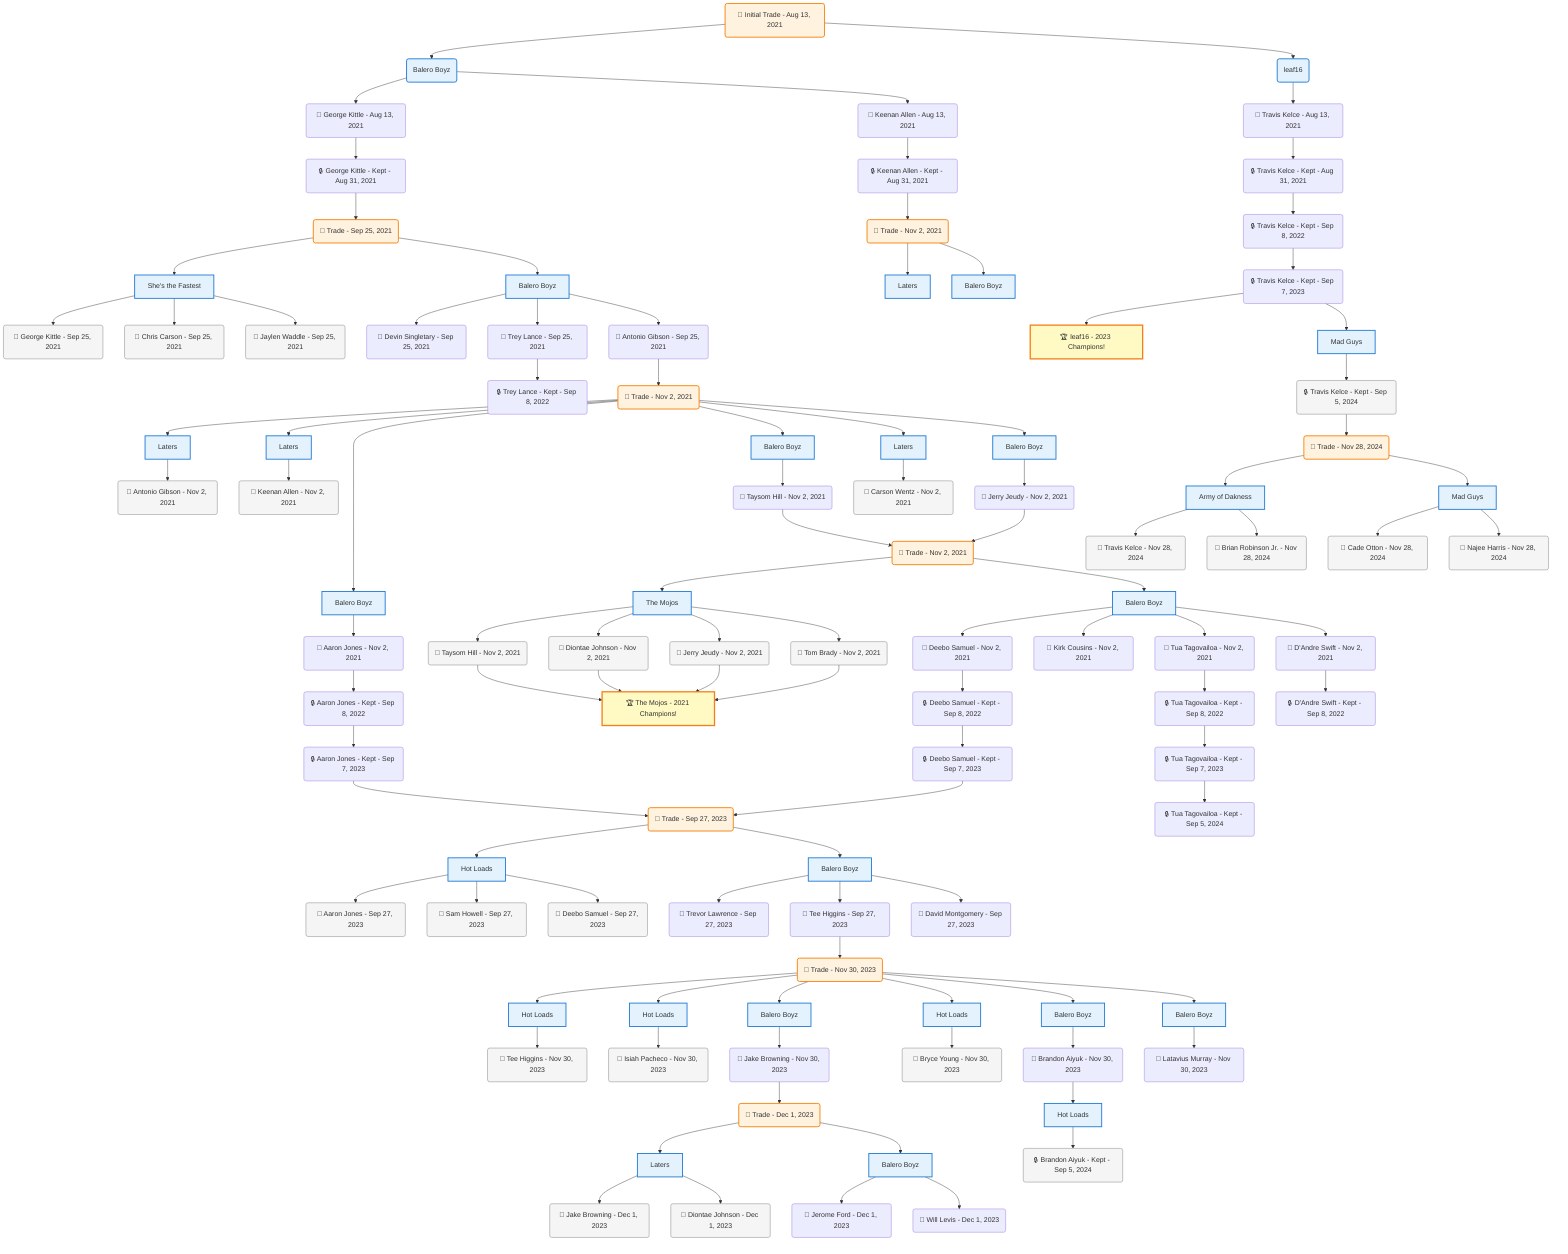 flowchart TD

    TRADE_MAIN("🔄 Initial Trade - Aug 13, 2021")
    TEAM_1("Balero Boyz")
    TEAM_2("leaf16")
    NODE_3d696e17-9dc2-4a41-be94-276c5e29fa64("🔄 George Kittle - Aug 13, 2021")
    NODE_1a204ce1-b235-486a-9d42-922bacb04d68("🔒 George Kittle - Kept - Aug 31, 2021")
    TRADE_c2631b57-1328-4ca8-bb4e-2ecef9df359f_3("🔄 Trade - Sep 25, 2021")
    TEAM_4449259f-64af-44fd-9235-1facc0926234_4["She's the Fastest"]
    NODE_8a888112-7518-4140-ac7a-1ab4c2b52129("🔄 George Kittle - Sep 25, 2021")
    NODE_eea9ad08-6593-4eb5-bdba-6d53c5cb9632("🔄 Chris Carson - Sep 25, 2021")
    NODE_c610c85b-3eaa-419a-acc0-e532325945ff("🔄 Jaylen Waddle - Sep 25, 2021")
    TEAM_2feaf03e-fb22-498e-ac8f-e596b6ba7810_5["Balero Boyz"]
    NODE_15a49f73-db85-45d1-ab04-1fe0e71c7be8("🔄 Devin Singletary - Sep 25, 2021")
    NODE_775b5cf6-3db8-4bcb-aaf0-516ea635fec4("🔄 Trey Lance - Sep 25, 2021")
    NODE_85516b04-b691-4f54-b67d-2c07c89e272e("🔒 Trey Lance - Kept - Sep 8, 2022")
    NODE_f234b997-f731-49ef-a192-766c7c4d4250("🔄 Antonio Gibson - Sep 25, 2021")
    TRADE_54e32b72-c61b-419c-8ca0-513f3e693e78_6("🔄 Trade - Nov 2, 2021")
    TEAM_825928a9-7194-43aa-b7ae-fc78c2510b16_7["Laters"]
    NODE_0e5eff14-7269-4c33-ab75-28182075a275("🔄 Antonio Gibson - Nov 2, 2021")
    TEAM_825928a9-7194-43aa-b7ae-fc78c2510b16_8["Laters"]
    NODE_5183f3b9-1858-4676-8605-290d0b9a1b52("🔄 Keenan Allen - Nov 2, 2021")
    TEAM_2feaf03e-fb22-498e-ac8f-e596b6ba7810_9["Balero Boyz"]
    NODE_a6b32bfb-892b-4dd2-aaed-50bd1c11191e("🔄 Aaron Jones - Nov 2, 2021")
    NODE_70e6b04d-0bb2-4e42-adc1-9d7e956e5529("🔒 Aaron Jones - Kept - Sep 8, 2022")
    NODE_b4abeafd-55cb-442a-8c1c-b9970a59c406("🔒 Aaron Jones - Kept - Sep 7, 2023")
    TRADE_a87ca260-7a67-4fda-b702-48aca8c93813_10("🔄 Trade - Sep 27, 2023")
    TEAM_8e9f18ff-62c3-40e8-bb10-32f74cf4ee33_11["Hot Loads"]
    NODE_4a0dd846-1b74-448d-96e3-1362af9ea147("🔄 Aaron Jones - Sep 27, 2023")
    NODE_b53204e1-97f3-4b20-94c4-113c02694b27("🔄 Sam Howell - Sep 27, 2023")
    NODE_c8106337-9eec-4786-b963-273acb19ea43("🔄 Deebo Samuel - Sep 27, 2023")
    TEAM_2feaf03e-fb22-498e-ac8f-e596b6ba7810_12["Balero Boyz"]
    NODE_a226803a-f683-470b-9e1b-2d3be487344a("🔄 Trevor Lawrence - Sep 27, 2023")
    NODE_d1321948-0010-45b8-9f9c-50ed5e494a00("🔄 Tee Higgins - Sep 27, 2023")
    TRADE_096eb1bd-0c8c-47b6-8694-b7e5b9b554bb_13("🔄 Trade - Nov 30, 2023")
    TEAM_8e9f18ff-62c3-40e8-bb10-32f74cf4ee33_14["Hot Loads"]
    NODE_edb4c243-db7e-4f64-8bdc-bade130a392b("🔄 Tee Higgins - Nov 30, 2023")
    TEAM_8e9f18ff-62c3-40e8-bb10-32f74cf4ee33_15["Hot Loads"]
    NODE_f5515b42-9c7e-4b93-8598-13c8b5ae5b08("🔄 Isiah Pacheco - Nov 30, 2023")
    TEAM_2feaf03e-fb22-498e-ac8f-e596b6ba7810_16["Balero Boyz"]
    NODE_70209dbd-bd24-4e7c-afe3-4acaa45fc330("🔄 Jake Browning - Nov 30, 2023")
    TRADE_b81b1ae3-8803-4c8d-aa1c-a9dcbee7cab8_17("🔄 Trade - Dec 1, 2023")
    TEAM_825928a9-7194-43aa-b7ae-fc78c2510b16_18["Laters"]
    NODE_774272ec-1db8-490f-a990-88ad27ff6390("🔄 Jake Browning - Dec 1, 2023")
    NODE_08dcab2e-90d0-4861-b771-091fe3b528ae("🔄 Diontae Johnson - Dec 1, 2023")
    TEAM_2feaf03e-fb22-498e-ac8f-e596b6ba7810_19["Balero Boyz"]
    NODE_a5ac4d89-76ce-4521-bd76-1ed69d435fcf("🔄 Jerome Ford - Dec 1, 2023")
    NODE_2b17c560-29ec-45de-9fe4-c9d1e620d457("🔄 Will Levis - Dec 1, 2023")
    TEAM_8e9f18ff-62c3-40e8-bb10-32f74cf4ee33_20["Hot Loads"]
    NODE_cd00920e-c054-43e1-bdd3-ab18c8a18f9d("🔄 Bryce Young - Nov 30, 2023")
    TEAM_2feaf03e-fb22-498e-ac8f-e596b6ba7810_21["Balero Boyz"]
    NODE_86da2683-6b97-420b-a33c-b4757533e053("🔄 Brandon Aiyuk - Nov 30, 2023")
    TEAM_8e9f18ff-62c3-40e8-bb10-32f74cf4ee33_22["Hot Loads"]
    NODE_c7fbef9a-9a99-4ffc-ab16-f0cf2644b4db("🔒 Brandon Aiyuk - Kept - Sep 5, 2024")
    TEAM_2feaf03e-fb22-498e-ac8f-e596b6ba7810_23["Balero Boyz"]
    NODE_da88e1b2-3fb3-4a2f-85dd-b7f446ff24e7("🔄 Latavius Murray - Nov 30, 2023")
    NODE_c76d0f13-8bb8-4e7e-ad9e-8f2498ccd9f8("🔄 David Montgomery - Sep 27, 2023")
    TEAM_2feaf03e-fb22-498e-ac8f-e596b6ba7810_24["Balero Boyz"]
    NODE_35ac53d8-1fbd-4867-b927-526ea0aa1c6c("🔄 Taysom Hill - Nov 2, 2021")
    TRADE_04808a61-2c61-4353-bc3a-57812cd6a425_25("🔄 Trade - Nov 2, 2021")
    TEAM_bbe2d0ad-54cf-4c22-be82-b2a5f262a157_26["The Mojos"]
    NODE_f7bc687e-ab4d-4272-b0e7-7aa2e585cdbc("🔄 Taysom Hill - Nov 2, 2021")
    CHAMP_bbe2d0ad-54cf-4c22-be82-b2a5f262a157_2021["🏆 The Mojos - 2021 Champions!"]
    NODE_c08325a9-393f-4c0f-a6b3-52e92d2c6814("🔄 Diontae Johnson - Nov 2, 2021")
    NODE_3a0e7723-ad1d-4624-83a9-64e36a2836c2("🔄 Jerry Jeudy - Nov 2, 2021")
    NODE_27f0180e-24c8-449b-a324-916d871905a4("🔄 Tom Brady - Nov 2, 2021")
    TEAM_2feaf03e-fb22-498e-ac8f-e596b6ba7810_27["Balero Boyz"]
    NODE_2b74e28a-16aa-484b-aed1-48c88f0a48fc("🔄 Deebo Samuel - Nov 2, 2021")
    NODE_0ac39663-8a17-4702-8783-a8d636accdfe("🔒 Deebo Samuel - Kept - Sep 8, 2022")
    NODE_732e0825-3200-44eb-88f5-892f888ff987("🔒 Deebo Samuel - Kept - Sep 7, 2023")
    NODE_e2439a48-5038-46a9-aabb-7eee9f73bc6c("🔄 Kirk Cousins - Nov 2, 2021")
    NODE_d4a74ede-ff56-49a1-9bb0-943494afbdf5("🔄 Tua Tagovailoa - Nov 2, 2021")
    NODE_aaf779ba-39c8-4bcd-a1bb-a1ed58117ac8("🔒 Tua Tagovailoa - Kept - Sep 8, 2022")
    NODE_a1634b7e-959d-4669-815d-2cab859f2d15("🔒 Tua Tagovailoa - Kept - Sep 7, 2023")
    NODE_9fdca591-5940-4a2c-a99d-046a644db761("🔒 Tua Tagovailoa - Kept - Sep 5, 2024")
    NODE_43b36d55-4b30-4bbb-a10f-963af3cd2e07("🔄 D'Andre Swift - Nov 2, 2021")
    NODE_eadbbdf3-1df2-429d-aa6c-7f7a9fac97bb("🔒 D'Andre Swift - Kept - Sep 8, 2022")
    TEAM_825928a9-7194-43aa-b7ae-fc78c2510b16_28["Laters"]
    NODE_03d895df-93cc-4dda-b8a6-a558ef7be5b0("🔄 Carson Wentz - Nov 2, 2021")
    TEAM_2feaf03e-fb22-498e-ac8f-e596b6ba7810_29["Balero Boyz"]
    NODE_b6e8bd96-ef5b-49ce-9848-cb0b2990bfaa("🔄 Jerry Jeudy - Nov 2, 2021")
    NODE_3e678166-0df9-45da-8e18-33ccc2a03c69("🔄 Keenan Allen - Aug 13, 2021")
    NODE_80cff42f-9867-44e0-b569-fac14ab9b18a("🔒 Keenan Allen - Kept - Aug 31, 2021")
    TRADE_54e32b72-c61b-419c-8ca0-513f3e693e78_30("🔄 Trade - Nov 2, 2021")
    TEAM_825928a9-7194-43aa-b7ae-fc78c2510b16_31["Laters"]
    TEAM_2feaf03e-fb22-498e-ac8f-e596b6ba7810_32["Balero Boyz"]
    NODE_de4fa6e8-3307-40f5-a4b6-e714244e04c7("🔄 Travis Kelce - Aug 13, 2021")
    NODE_2fd94fe1-3d5b-427e-89ac-31dc17d8d1c9("🔒 Travis Kelce - Kept - Aug 31, 2021")
    NODE_6c473683-7ef6-47bd-b363-5c3a360af341("🔒 Travis Kelce - Kept - Sep 8, 2022")
    NODE_d88e3fea-f656-4f17-836d-3aebc55bd542("🔒 Travis Kelce - Kept - Sep 7, 2023")
    CHAMP_66fb98f4-89a7-45f9-893a-b41d71e6249d_2023["🏆 leaf16 - 2023 Champions!"]
    TEAM_f5908944-6efd-40eb-af54-6c53004e0e2f_33["Mad Guys"]
    NODE_26017a60-81cf-44ae-af8f-89080c4827aa("🔒 Travis Kelce - Kept - Sep 5, 2024")
    TRADE_a278f397-2431-4532-beee-c14792305f4f_34("🔄 Trade - Nov 28, 2024")
    TEAM_40f7599b-e68f-4bf4-9553-bf7e10924635_35["Army of Dakness"]
    NODE_e99f8f4c-28ff-4d95-8c5c-135cad89451f("🔄 Travis Kelce - Nov 28, 2024")
    NODE_37c356de-5dd5-4d3d-a67f-c554b1295d7a("🔄 Brian Robinson Jr. - Nov 28, 2024")
    TEAM_f5908944-6efd-40eb-af54-6c53004e0e2f_36["Mad Guys"]
    NODE_dbc4e501-d753-4818-9720-d2a2af1d1157("🔄 Cade Otton - Nov 28, 2024")
    NODE_53ff248d-984f-43ad-af2b-ed5afc47dd22("🔄 Najee Harris - Nov 28, 2024")

    TRADE_MAIN --> TEAM_1
    TRADE_MAIN --> TEAM_2
    TEAM_1 --> NODE_3d696e17-9dc2-4a41-be94-276c5e29fa64
    NODE_3d696e17-9dc2-4a41-be94-276c5e29fa64 --> NODE_1a204ce1-b235-486a-9d42-922bacb04d68
    NODE_1a204ce1-b235-486a-9d42-922bacb04d68 --> TRADE_c2631b57-1328-4ca8-bb4e-2ecef9df359f_3
    TRADE_c2631b57-1328-4ca8-bb4e-2ecef9df359f_3 --> TEAM_4449259f-64af-44fd-9235-1facc0926234_4
    TEAM_4449259f-64af-44fd-9235-1facc0926234_4 --> NODE_8a888112-7518-4140-ac7a-1ab4c2b52129
    TEAM_4449259f-64af-44fd-9235-1facc0926234_4 --> NODE_eea9ad08-6593-4eb5-bdba-6d53c5cb9632
    TEAM_4449259f-64af-44fd-9235-1facc0926234_4 --> NODE_c610c85b-3eaa-419a-acc0-e532325945ff
    TRADE_c2631b57-1328-4ca8-bb4e-2ecef9df359f_3 --> TEAM_2feaf03e-fb22-498e-ac8f-e596b6ba7810_5
    TEAM_2feaf03e-fb22-498e-ac8f-e596b6ba7810_5 --> NODE_15a49f73-db85-45d1-ab04-1fe0e71c7be8
    TEAM_2feaf03e-fb22-498e-ac8f-e596b6ba7810_5 --> NODE_775b5cf6-3db8-4bcb-aaf0-516ea635fec4
    NODE_775b5cf6-3db8-4bcb-aaf0-516ea635fec4 --> NODE_85516b04-b691-4f54-b67d-2c07c89e272e
    TEAM_2feaf03e-fb22-498e-ac8f-e596b6ba7810_5 --> NODE_f234b997-f731-49ef-a192-766c7c4d4250
    NODE_f234b997-f731-49ef-a192-766c7c4d4250 --> TRADE_54e32b72-c61b-419c-8ca0-513f3e693e78_6
    TRADE_54e32b72-c61b-419c-8ca0-513f3e693e78_6 --> TEAM_825928a9-7194-43aa-b7ae-fc78c2510b16_7
    TEAM_825928a9-7194-43aa-b7ae-fc78c2510b16_7 --> NODE_0e5eff14-7269-4c33-ab75-28182075a275
    TRADE_54e32b72-c61b-419c-8ca0-513f3e693e78_6 --> TEAM_825928a9-7194-43aa-b7ae-fc78c2510b16_8
    TEAM_825928a9-7194-43aa-b7ae-fc78c2510b16_8 --> NODE_5183f3b9-1858-4676-8605-290d0b9a1b52
    TRADE_54e32b72-c61b-419c-8ca0-513f3e693e78_6 --> TEAM_2feaf03e-fb22-498e-ac8f-e596b6ba7810_9
    TEAM_2feaf03e-fb22-498e-ac8f-e596b6ba7810_9 --> NODE_a6b32bfb-892b-4dd2-aaed-50bd1c11191e
    NODE_a6b32bfb-892b-4dd2-aaed-50bd1c11191e --> NODE_70e6b04d-0bb2-4e42-adc1-9d7e956e5529
    NODE_70e6b04d-0bb2-4e42-adc1-9d7e956e5529 --> NODE_b4abeafd-55cb-442a-8c1c-b9970a59c406
    NODE_b4abeafd-55cb-442a-8c1c-b9970a59c406 --> TRADE_a87ca260-7a67-4fda-b702-48aca8c93813_10
    TRADE_a87ca260-7a67-4fda-b702-48aca8c93813_10 --> TEAM_8e9f18ff-62c3-40e8-bb10-32f74cf4ee33_11
    TEAM_8e9f18ff-62c3-40e8-bb10-32f74cf4ee33_11 --> NODE_4a0dd846-1b74-448d-96e3-1362af9ea147
    TEAM_8e9f18ff-62c3-40e8-bb10-32f74cf4ee33_11 --> NODE_b53204e1-97f3-4b20-94c4-113c02694b27
    TEAM_8e9f18ff-62c3-40e8-bb10-32f74cf4ee33_11 --> NODE_c8106337-9eec-4786-b963-273acb19ea43
    TRADE_a87ca260-7a67-4fda-b702-48aca8c93813_10 --> TEAM_2feaf03e-fb22-498e-ac8f-e596b6ba7810_12
    TEAM_2feaf03e-fb22-498e-ac8f-e596b6ba7810_12 --> NODE_a226803a-f683-470b-9e1b-2d3be487344a
    TEAM_2feaf03e-fb22-498e-ac8f-e596b6ba7810_12 --> NODE_d1321948-0010-45b8-9f9c-50ed5e494a00
    NODE_d1321948-0010-45b8-9f9c-50ed5e494a00 --> TRADE_096eb1bd-0c8c-47b6-8694-b7e5b9b554bb_13
    TRADE_096eb1bd-0c8c-47b6-8694-b7e5b9b554bb_13 --> TEAM_8e9f18ff-62c3-40e8-bb10-32f74cf4ee33_14
    TEAM_8e9f18ff-62c3-40e8-bb10-32f74cf4ee33_14 --> NODE_edb4c243-db7e-4f64-8bdc-bade130a392b
    TRADE_096eb1bd-0c8c-47b6-8694-b7e5b9b554bb_13 --> TEAM_8e9f18ff-62c3-40e8-bb10-32f74cf4ee33_15
    TEAM_8e9f18ff-62c3-40e8-bb10-32f74cf4ee33_15 --> NODE_f5515b42-9c7e-4b93-8598-13c8b5ae5b08
    TRADE_096eb1bd-0c8c-47b6-8694-b7e5b9b554bb_13 --> TEAM_2feaf03e-fb22-498e-ac8f-e596b6ba7810_16
    TEAM_2feaf03e-fb22-498e-ac8f-e596b6ba7810_16 --> NODE_70209dbd-bd24-4e7c-afe3-4acaa45fc330
    NODE_70209dbd-bd24-4e7c-afe3-4acaa45fc330 --> TRADE_b81b1ae3-8803-4c8d-aa1c-a9dcbee7cab8_17
    TRADE_b81b1ae3-8803-4c8d-aa1c-a9dcbee7cab8_17 --> TEAM_825928a9-7194-43aa-b7ae-fc78c2510b16_18
    TEAM_825928a9-7194-43aa-b7ae-fc78c2510b16_18 --> NODE_774272ec-1db8-490f-a990-88ad27ff6390
    TEAM_825928a9-7194-43aa-b7ae-fc78c2510b16_18 --> NODE_08dcab2e-90d0-4861-b771-091fe3b528ae
    TRADE_b81b1ae3-8803-4c8d-aa1c-a9dcbee7cab8_17 --> TEAM_2feaf03e-fb22-498e-ac8f-e596b6ba7810_19
    TEAM_2feaf03e-fb22-498e-ac8f-e596b6ba7810_19 --> NODE_a5ac4d89-76ce-4521-bd76-1ed69d435fcf
    TEAM_2feaf03e-fb22-498e-ac8f-e596b6ba7810_19 --> NODE_2b17c560-29ec-45de-9fe4-c9d1e620d457
    TRADE_096eb1bd-0c8c-47b6-8694-b7e5b9b554bb_13 --> TEAM_8e9f18ff-62c3-40e8-bb10-32f74cf4ee33_20
    TEAM_8e9f18ff-62c3-40e8-bb10-32f74cf4ee33_20 --> NODE_cd00920e-c054-43e1-bdd3-ab18c8a18f9d
    TRADE_096eb1bd-0c8c-47b6-8694-b7e5b9b554bb_13 --> TEAM_2feaf03e-fb22-498e-ac8f-e596b6ba7810_21
    TEAM_2feaf03e-fb22-498e-ac8f-e596b6ba7810_21 --> NODE_86da2683-6b97-420b-a33c-b4757533e053
    NODE_86da2683-6b97-420b-a33c-b4757533e053 --> TEAM_8e9f18ff-62c3-40e8-bb10-32f74cf4ee33_22
    TEAM_8e9f18ff-62c3-40e8-bb10-32f74cf4ee33_22 --> NODE_c7fbef9a-9a99-4ffc-ab16-f0cf2644b4db
    TRADE_096eb1bd-0c8c-47b6-8694-b7e5b9b554bb_13 --> TEAM_2feaf03e-fb22-498e-ac8f-e596b6ba7810_23
    TEAM_2feaf03e-fb22-498e-ac8f-e596b6ba7810_23 --> NODE_da88e1b2-3fb3-4a2f-85dd-b7f446ff24e7
    TEAM_2feaf03e-fb22-498e-ac8f-e596b6ba7810_12 --> NODE_c76d0f13-8bb8-4e7e-ad9e-8f2498ccd9f8
    TRADE_54e32b72-c61b-419c-8ca0-513f3e693e78_6 --> TEAM_2feaf03e-fb22-498e-ac8f-e596b6ba7810_24
    TEAM_2feaf03e-fb22-498e-ac8f-e596b6ba7810_24 --> NODE_35ac53d8-1fbd-4867-b927-526ea0aa1c6c
    NODE_35ac53d8-1fbd-4867-b927-526ea0aa1c6c --> TRADE_04808a61-2c61-4353-bc3a-57812cd6a425_25
    TRADE_04808a61-2c61-4353-bc3a-57812cd6a425_25 --> TEAM_bbe2d0ad-54cf-4c22-be82-b2a5f262a157_26
    TEAM_bbe2d0ad-54cf-4c22-be82-b2a5f262a157_26 --> NODE_f7bc687e-ab4d-4272-b0e7-7aa2e585cdbc
    NODE_f7bc687e-ab4d-4272-b0e7-7aa2e585cdbc --> CHAMP_bbe2d0ad-54cf-4c22-be82-b2a5f262a157_2021
    TEAM_bbe2d0ad-54cf-4c22-be82-b2a5f262a157_26 --> NODE_c08325a9-393f-4c0f-a6b3-52e92d2c6814
    NODE_c08325a9-393f-4c0f-a6b3-52e92d2c6814 --> CHAMP_bbe2d0ad-54cf-4c22-be82-b2a5f262a157_2021
    TEAM_bbe2d0ad-54cf-4c22-be82-b2a5f262a157_26 --> NODE_3a0e7723-ad1d-4624-83a9-64e36a2836c2
    NODE_3a0e7723-ad1d-4624-83a9-64e36a2836c2 --> CHAMP_bbe2d0ad-54cf-4c22-be82-b2a5f262a157_2021
    TEAM_bbe2d0ad-54cf-4c22-be82-b2a5f262a157_26 --> NODE_27f0180e-24c8-449b-a324-916d871905a4
    NODE_27f0180e-24c8-449b-a324-916d871905a4 --> CHAMP_bbe2d0ad-54cf-4c22-be82-b2a5f262a157_2021
    TRADE_04808a61-2c61-4353-bc3a-57812cd6a425_25 --> TEAM_2feaf03e-fb22-498e-ac8f-e596b6ba7810_27
    TEAM_2feaf03e-fb22-498e-ac8f-e596b6ba7810_27 --> NODE_2b74e28a-16aa-484b-aed1-48c88f0a48fc
    NODE_2b74e28a-16aa-484b-aed1-48c88f0a48fc --> NODE_0ac39663-8a17-4702-8783-a8d636accdfe
    NODE_0ac39663-8a17-4702-8783-a8d636accdfe --> NODE_732e0825-3200-44eb-88f5-892f888ff987
    NODE_732e0825-3200-44eb-88f5-892f888ff987 --> TRADE_a87ca260-7a67-4fda-b702-48aca8c93813_10
    TEAM_2feaf03e-fb22-498e-ac8f-e596b6ba7810_27 --> NODE_e2439a48-5038-46a9-aabb-7eee9f73bc6c
    TEAM_2feaf03e-fb22-498e-ac8f-e596b6ba7810_27 --> NODE_d4a74ede-ff56-49a1-9bb0-943494afbdf5
    NODE_d4a74ede-ff56-49a1-9bb0-943494afbdf5 --> NODE_aaf779ba-39c8-4bcd-a1bb-a1ed58117ac8
    NODE_aaf779ba-39c8-4bcd-a1bb-a1ed58117ac8 --> NODE_a1634b7e-959d-4669-815d-2cab859f2d15
    NODE_a1634b7e-959d-4669-815d-2cab859f2d15 --> NODE_9fdca591-5940-4a2c-a99d-046a644db761
    TEAM_2feaf03e-fb22-498e-ac8f-e596b6ba7810_27 --> NODE_43b36d55-4b30-4bbb-a10f-963af3cd2e07
    NODE_43b36d55-4b30-4bbb-a10f-963af3cd2e07 --> NODE_eadbbdf3-1df2-429d-aa6c-7f7a9fac97bb
    TRADE_54e32b72-c61b-419c-8ca0-513f3e693e78_6 --> TEAM_825928a9-7194-43aa-b7ae-fc78c2510b16_28
    TEAM_825928a9-7194-43aa-b7ae-fc78c2510b16_28 --> NODE_03d895df-93cc-4dda-b8a6-a558ef7be5b0
    TRADE_54e32b72-c61b-419c-8ca0-513f3e693e78_6 --> TEAM_2feaf03e-fb22-498e-ac8f-e596b6ba7810_29
    TEAM_2feaf03e-fb22-498e-ac8f-e596b6ba7810_29 --> NODE_b6e8bd96-ef5b-49ce-9848-cb0b2990bfaa
    NODE_b6e8bd96-ef5b-49ce-9848-cb0b2990bfaa --> TRADE_04808a61-2c61-4353-bc3a-57812cd6a425_25
    TEAM_1 --> NODE_3e678166-0df9-45da-8e18-33ccc2a03c69
    NODE_3e678166-0df9-45da-8e18-33ccc2a03c69 --> NODE_80cff42f-9867-44e0-b569-fac14ab9b18a
    NODE_80cff42f-9867-44e0-b569-fac14ab9b18a --> TRADE_54e32b72-c61b-419c-8ca0-513f3e693e78_30
    TRADE_54e32b72-c61b-419c-8ca0-513f3e693e78_30 --> TEAM_825928a9-7194-43aa-b7ae-fc78c2510b16_31
    TRADE_54e32b72-c61b-419c-8ca0-513f3e693e78_30 --> TEAM_2feaf03e-fb22-498e-ac8f-e596b6ba7810_32
    TEAM_2 --> NODE_de4fa6e8-3307-40f5-a4b6-e714244e04c7
    NODE_de4fa6e8-3307-40f5-a4b6-e714244e04c7 --> NODE_2fd94fe1-3d5b-427e-89ac-31dc17d8d1c9
    NODE_2fd94fe1-3d5b-427e-89ac-31dc17d8d1c9 --> NODE_6c473683-7ef6-47bd-b363-5c3a360af341
    NODE_6c473683-7ef6-47bd-b363-5c3a360af341 --> NODE_d88e3fea-f656-4f17-836d-3aebc55bd542
    NODE_d88e3fea-f656-4f17-836d-3aebc55bd542 --> CHAMP_66fb98f4-89a7-45f9-893a-b41d71e6249d_2023
    NODE_d88e3fea-f656-4f17-836d-3aebc55bd542 --> TEAM_f5908944-6efd-40eb-af54-6c53004e0e2f_33
    TEAM_f5908944-6efd-40eb-af54-6c53004e0e2f_33 --> NODE_26017a60-81cf-44ae-af8f-89080c4827aa
    NODE_26017a60-81cf-44ae-af8f-89080c4827aa --> TRADE_a278f397-2431-4532-beee-c14792305f4f_34
    TRADE_a278f397-2431-4532-beee-c14792305f4f_34 --> TEAM_40f7599b-e68f-4bf4-9553-bf7e10924635_35
    TEAM_40f7599b-e68f-4bf4-9553-bf7e10924635_35 --> NODE_e99f8f4c-28ff-4d95-8c5c-135cad89451f
    TEAM_40f7599b-e68f-4bf4-9553-bf7e10924635_35 --> NODE_37c356de-5dd5-4d3d-a67f-c554b1295d7a
    TRADE_a278f397-2431-4532-beee-c14792305f4f_34 --> TEAM_f5908944-6efd-40eb-af54-6c53004e0e2f_36
    TEAM_f5908944-6efd-40eb-af54-6c53004e0e2f_36 --> NODE_dbc4e501-d753-4818-9720-d2a2af1d1157
    TEAM_f5908944-6efd-40eb-af54-6c53004e0e2f_36 --> NODE_53ff248d-984f-43ad-af2b-ed5afc47dd22

    %% Node styling
    classDef teamNode fill:#e3f2fd,stroke:#1976d2,stroke-width:2px
    classDef tradeNode fill:#fff3e0,stroke:#f57c00,stroke-width:2px
    classDef playerNode fill:#f3e5f5,stroke:#7b1fa2,stroke-width:1px
    classDef nonRootPlayerNode fill:#f5f5f5,stroke:#757575,stroke-width:1px
    classDef endNode fill:#ffebee,stroke:#c62828,stroke-width:2px
    classDef waiverNode fill:#e8f5e8,stroke:#388e3c,stroke-width:2px
    classDef championshipNode fill:#fff9c4,stroke:#f57f17,stroke-width:3px

    class TEAM_1,TEAM_2,TEAM_4449259f-64af-44fd-9235-1facc0926234_4,TEAM_2feaf03e-fb22-498e-ac8f-e596b6ba7810_5,TEAM_825928a9-7194-43aa-b7ae-fc78c2510b16_7,TEAM_825928a9-7194-43aa-b7ae-fc78c2510b16_8,TEAM_2feaf03e-fb22-498e-ac8f-e596b6ba7810_9,TEAM_8e9f18ff-62c3-40e8-bb10-32f74cf4ee33_11,TEAM_2feaf03e-fb22-498e-ac8f-e596b6ba7810_12,TEAM_8e9f18ff-62c3-40e8-bb10-32f74cf4ee33_14,TEAM_8e9f18ff-62c3-40e8-bb10-32f74cf4ee33_15,TEAM_2feaf03e-fb22-498e-ac8f-e596b6ba7810_16,TEAM_825928a9-7194-43aa-b7ae-fc78c2510b16_18,TEAM_2feaf03e-fb22-498e-ac8f-e596b6ba7810_19,TEAM_8e9f18ff-62c3-40e8-bb10-32f74cf4ee33_20,TEAM_2feaf03e-fb22-498e-ac8f-e596b6ba7810_21,TEAM_8e9f18ff-62c3-40e8-bb10-32f74cf4ee33_22,TEAM_2feaf03e-fb22-498e-ac8f-e596b6ba7810_23,TEAM_2feaf03e-fb22-498e-ac8f-e596b6ba7810_24,TEAM_bbe2d0ad-54cf-4c22-be82-b2a5f262a157_26,TEAM_2feaf03e-fb22-498e-ac8f-e596b6ba7810_27,TEAM_825928a9-7194-43aa-b7ae-fc78c2510b16_28,TEAM_2feaf03e-fb22-498e-ac8f-e596b6ba7810_29,TEAM_825928a9-7194-43aa-b7ae-fc78c2510b16_31,TEAM_2feaf03e-fb22-498e-ac8f-e596b6ba7810_32,TEAM_f5908944-6efd-40eb-af54-6c53004e0e2f_33,TEAM_40f7599b-e68f-4bf4-9553-bf7e10924635_35,TEAM_f5908944-6efd-40eb-af54-6c53004e0e2f_36 teamNode
    class CHAMP_bbe2d0ad-54cf-4c22-be82-b2a5f262a157_2021,CHAMP_66fb98f4-89a7-45f9-893a-b41d71e6249d_2023 championshipNode
    class NODE_8a888112-7518-4140-ac7a-1ab4c2b52129,NODE_eea9ad08-6593-4eb5-bdba-6d53c5cb9632,NODE_c610c85b-3eaa-419a-acc0-e532325945ff,NODE_0e5eff14-7269-4c33-ab75-28182075a275,NODE_5183f3b9-1858-4676-8605-290d0b9a1b52,NODE_4a0dd846-1b74-448d-96e3-1362af9ea147,NODE_b53204e1-97f3-4b20-94c4-113c02694b27,NODE_c8106337-9eec-4786-b963-273acb19ea43,NODE_edb4c243-db7e-4f64-8bdc-bade130a392b,NODE_f5515b42-9c7e-4b93-8598-13c8b5ae5b08,NODE_774272ec-1db8-490f-a990-88ad27ff6390,NODE_08dcab2e-90d0-4861-b771-091fe3b528ae,NODE_cd00920e-c054-43e1-bdd3-ab18c8a18f9d,NODE_c7fbef9a-9a99-4ffc-ab16-f0cf2644b4db,NODE_f7bc687e-ab4d-4272-b0e7-7aa2e585cdbc,NODE_c08325a9-393f-4c0f-a6b3-52e92d2c6814,NODE_3a0e7723-ad1d-4624-83a9-64e36a2836c2,NODE_27f0180e-24c8-449b-a324-916d871905a4,NODE_03d895df-93cc-4dda-b8a6-a558ef7be5b0,NODE_26017a60-81cf-44ae-af8f-89080c4827aa,NODE_e99f8f4c-28ff-4d95-8c5c-135cad89451f,NODE_37c356de-5dd5-4d3d-a67f-c554b1295d7a,NODE_dbc4e501-d753-4818-9720-d2a2af1d1157,NODE_53ff248d-984f-43ad-af2b-ed5afc47dd22 nonRootPlayerNode
    class TRADE_MAIN,TRADE_c2631b57-1328-4ca8-bb4e-2ecef9df359f_3,TRADE_54e32b72-c61b-419c-8ca0-513f3e693e78_6,TRADE_a87ca260-7a67-4fda-b702-48aca8c93813_10,TRADE_096eb1bd-0c8c-47b6-8694-b7e5b9b554bb_13,TRADE_b81b1ae3-8803-4c8d-aa1c-a9dcbee7cab8_17,TRADE_04808a61-2c61-4353-bc3a-57812cd6a425_25,TRADE_54e32b72-c61b-419c-8ca0-513f3e693e78_30,TRADE_a278f397-2431-4532-beee-c14792305f4f_34 tradeNode